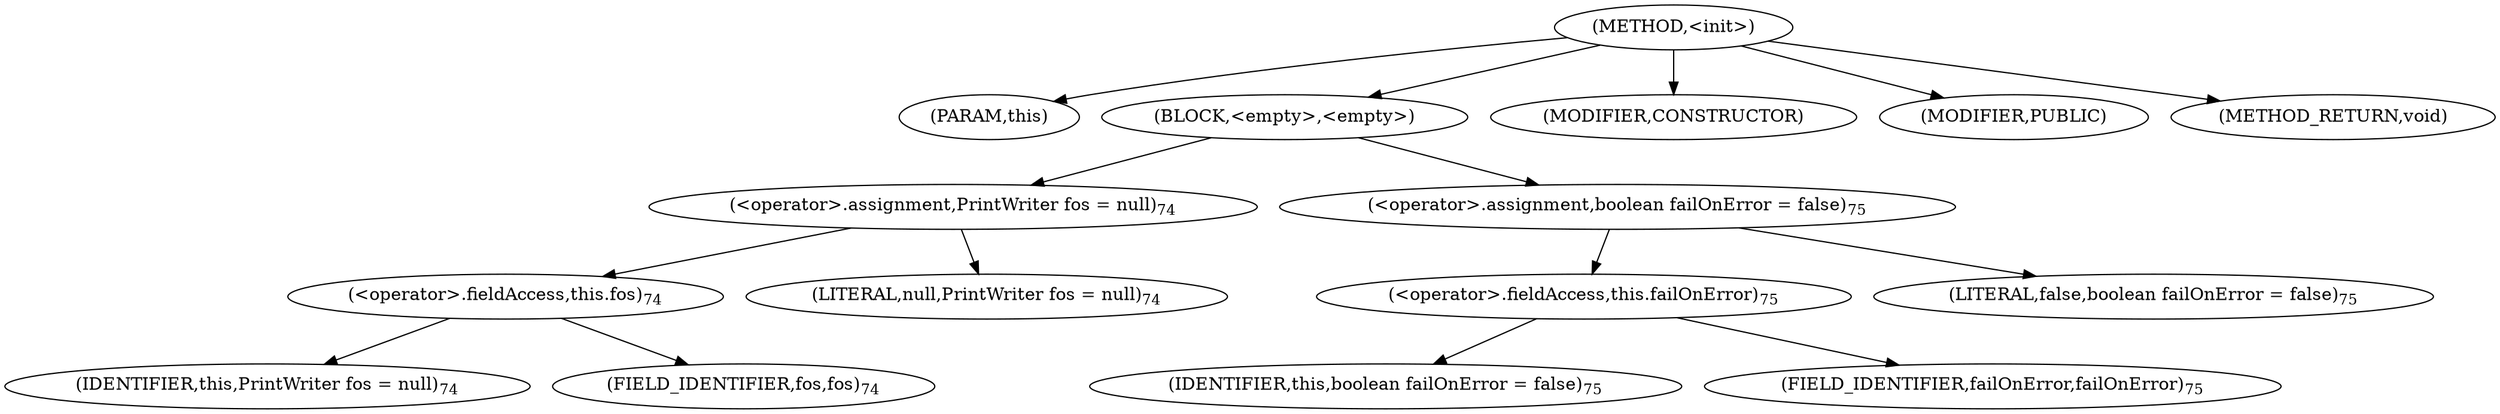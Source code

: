 digraph "&lt;init&gt;" {  
"659" [label = <(METHOD,&lt;init&gt;)> ]
"660" [label = <(PARAM,this)> ]
"661" [label = <(BLOCK,&lt;empty&gt;,&lt;empty&gt;)> ]
"662" [label = <(&lt;operator&gt;.assignment,PrintWriter fos = null)<SUB>74</SUB>> ]
"663" [label = <(&lt;operator&gt;.fieldAccess,this.fos)<SUB>74</SUB>> ]
"664" [label = <(IDENTIFIER,this,PrintWriter fos = null)<SUB>74</SUB>> ]
"665" [label = <(FIELD_IDENTIFIER,fos,fos)<SUB>74</SUB>> ]
"666" [label = <(LITERAL,null,PrintWriter fos = null)<SUB>74</SUB>> ]
"667" [label = <(&lt;operator&gt;.assignment,boolean failOnError = false)<SUB>75</SUB>> ]
"668" [label = <(&lt;operator&gt;.fieldAccess,this.failOnError)<SUB>75</SUB>> ]
"669" [label = <(IDENTIFIER,this,boolean failOnError = false)<SUB>75</SUB>> ]
"670" [label = <(FIELD_IDENTIFIER,failOnError,failOnError)<SUB>75</SUB>> ]
"671" [label = <(LITERAL,false,boolean failOnError = false)<SUB>75</SUB>> ]
"672" [label = <(MODIFIER,CONSTRUCTOR)> ]
"673" [label = <(MODIFIER,PUBLIC)> ]
"674" [label = <(METHOD_RETURN,void)> ]
  "659" -> "660" 
  "659" -> "661" 
  "659" -> "672" 
  "659" -> "673" 
  "659" -> "674" 
  "661" -> "662" 
  "661" -> "667" 
  "662" -> "663" 
  "662" -> "666" 
  "663" -> "664" 
  "663" -> "665" 
  "667" -> "668" 
  "667" -> "671" 
  "668" -> "669" 
  "668" -> "670" 
}
